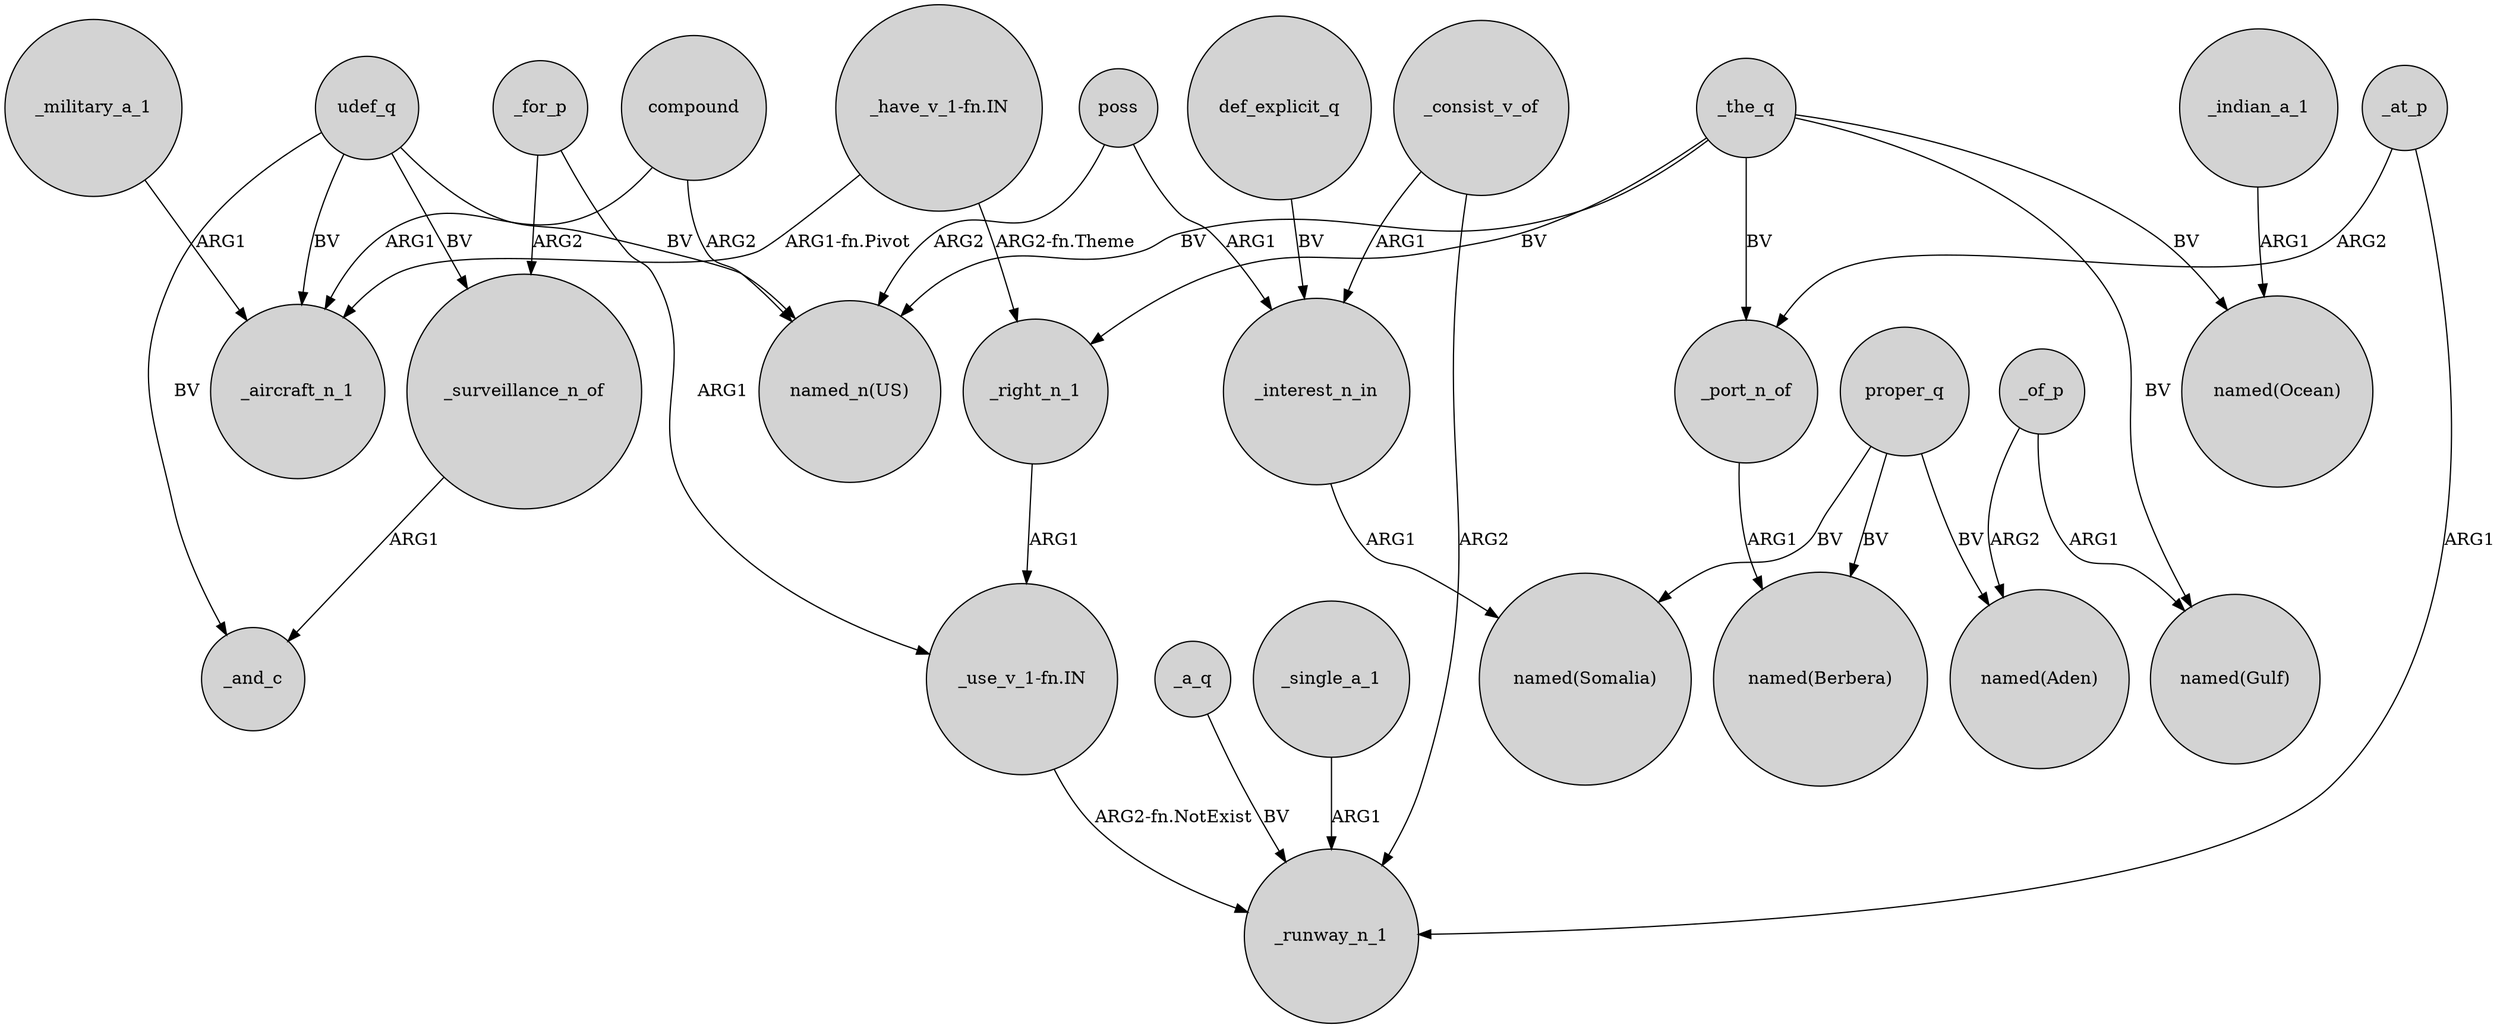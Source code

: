 digraph {
	node [shape=circle style=filled]
	_military_a_1 -> _aircraft_n_1 [label=ARG1]
	udef_q -> "named_n(US)" [label=BV]
	"_have_v_1-fn.IN" -> _right_n_1 [label="ARG2-fn.Theme"]
	_consist_v_of -> _interest_n_in [label=ARG1]
	_interest_n_in -> "named(Somalia)" [label=ARG1]
	def_explicit_q -> _interest_n_in [label=BV]
	proper_q -> "named(Aden)" [label=BV]
	compound -> _aircraft_n_1 [label=ARG1]
	_for_p -> _surveillance_n_of [label=ARG2]
	_at_p -> _runway_n_1 [label=ARG1]
	_the_q -> "named(Gulf)" [label=BV]
	proper_q -> "named(Somalia)" [label=BV]
	compound -> "named_n(US)" [label=ARG2]
	_consist_v_of -> _runway_n_1 [label=ARG2]
	_the_q -> "named_n(US)" [label=BV]
	udef_q -> _aircraft_n_1 [label=BV]
	"_have_v_1-fn.IN" -> _aircraft_n_1 [label="ARG1-fn.Pivot"]
	udef_q -> _surveillance_n_of [label=BV]
	proper_q -> "named(Berbera)" [label=BV]
	_surveillance_n_of -> _and_c [label=ARG1]
	_indian_a_1 -> "named(Ocean)" [label=ARG1]
	_a_q -> _runway_n_1 [label=BV]
	_the_q -> _port_n_of [label=BV]
	_single_a_1 -> _runway_n_1 [label=ARG1]
	_the_q -> "named(Ocean)" [label=BV]
	_port_n_of -> "named(Berbera)" [label=ARG1]
	_of_p -> "named(Aden)" [label=ARG2]
	_the_q -> _right_n_1 [label=BV]
	_for_p -> "_use_v_1-fn.IN" [label=ARG1]
	_right_n_1 -> "_use_v_1-fn.IN" [label=ARG1]
	"_use_v_1-fn.IN" -> _runway_n_1 [label="ARG2-fn.NotExist"]
	_of_p -> "named(Gulf)" [label=ARG1]
	_at_p -> _port_n_of [label=ARG2]
	poss -> _interest_n_in [label=ARG1]
	udef_q -> _and_c [label=BV]
	poss -> "named_n(US)" [label=ARG2]
}
